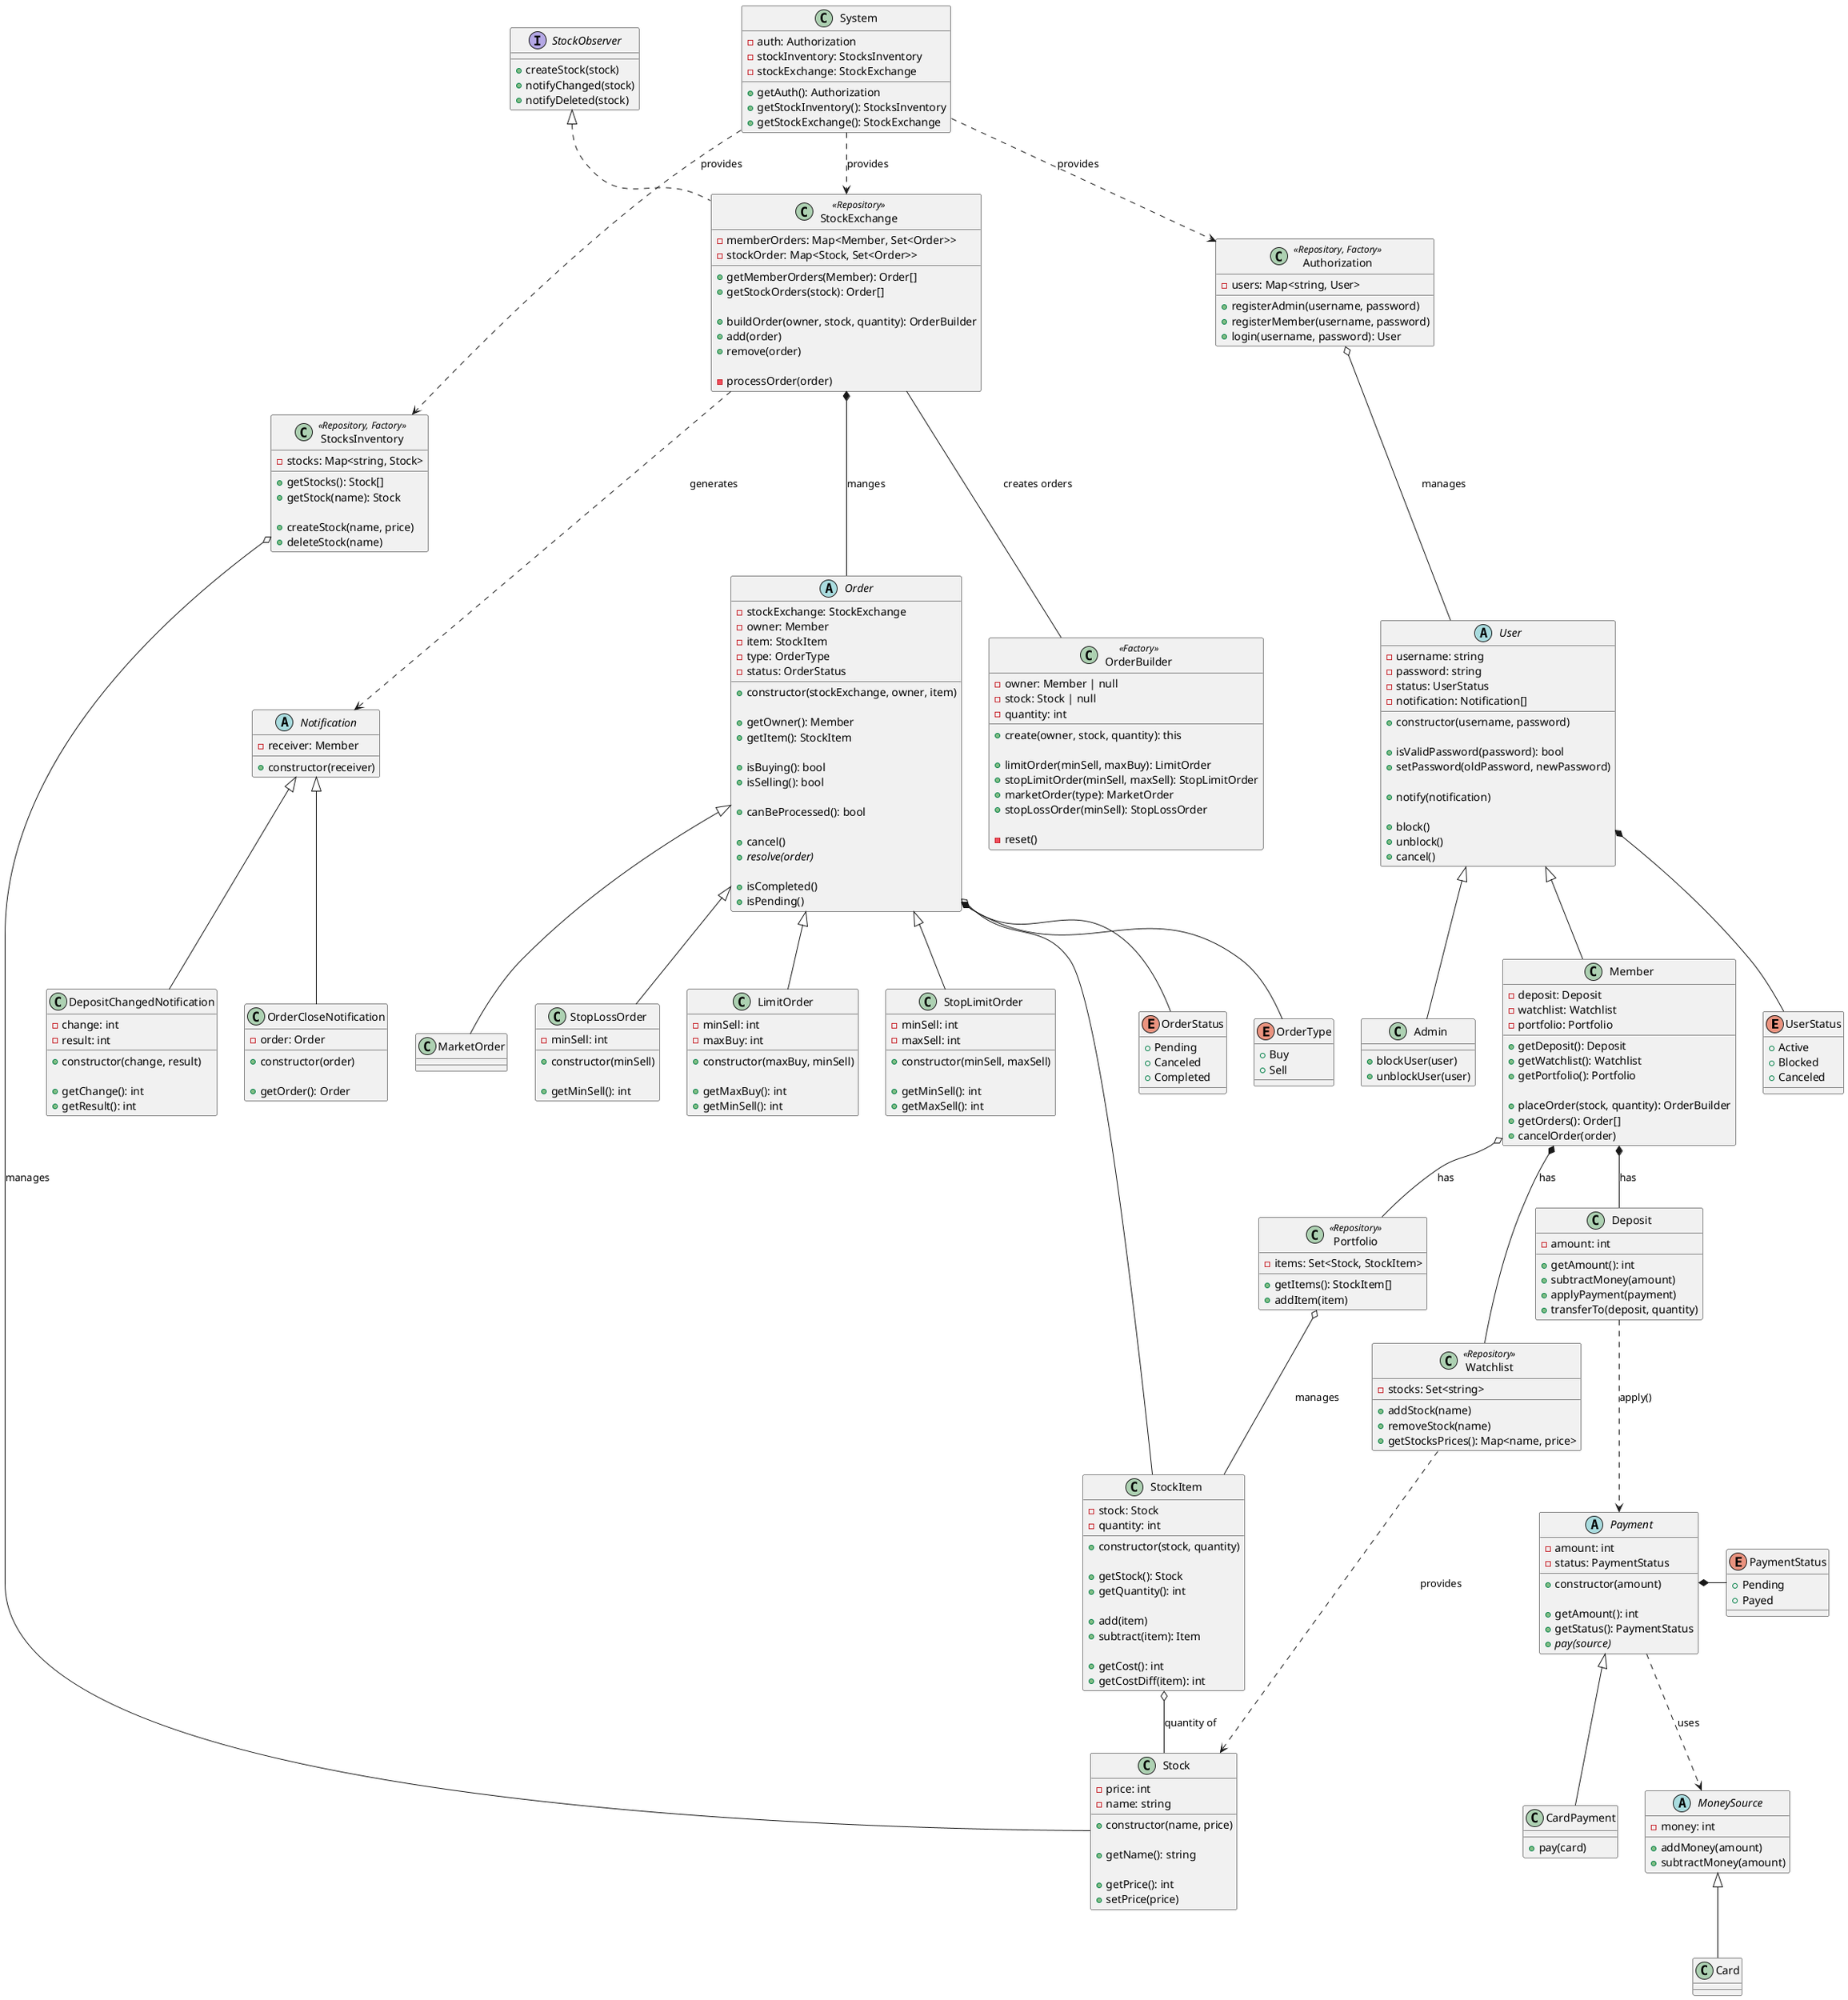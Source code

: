 @startuml

enum UserStatus {
    + Active
    + Blocked
    + Canceled
}

abstract User {
    - username: string
    - password: string
    - status: UserStatus
    - notification: Notification[]
    + constructor(username, password)

    + isValidPassword(password): bool
    + setPassword(oldPassword, newPassword)

    + notify(notification)

    + block()
    + unblock()
    + cancel()
}
User *-- UserStatus

class Admin extends User {
    + blockUser(user)
    + unblockUser(user)
}

class Watchlist <<Repository>> {
    - stocks: Set<string>
    + addStock(name)
    + removeStock(name)
    + getStocksPrices(): Map<name, price>
}
Watchlist ..> Stock: provides

enum PaymentStatus {
    + Pending
    + Payed
}

abstract MoneySource {
    - money: int
    + addMoney(amount)
    + subtractMoney(amount)
}

class Card extends MoneySource {
}

abstract Payment {
    - amount: int
    - status: PaymentStatus
    + constructor(amount)

    + getAmount(): int
    + getStatus(): PaymentStatus
    + {abstract} pay(source)
}
Payment *- PaymentStatus
Payment ..> MoneySource: uses

class CardPayment extends Payment {
    + pay(card)
}

class Deposit {
    - amount: int
    + getAmount(): int
    + subtractMoney(amount)
    + applyPayment(payment)
    + transferTo(deposit, quantity)
}
Deposit ..> Payment: apply()

class Portfolio <<Repository>> {
    - items: Set<Stock, StockItem>
    + getItems(): StockItem[]
    + addItem(item)
}
Portfolio o-- StockItem: manages

class Member extends User {
    - deposit: Deposit
    - watchlist: Watchlist
    - portfolio: Portfolio
    + getDeposit(): Deposit
    + getWatchlist(): Watchlist
    + getPortfolio(): Portfolio

    + placeOrder(stock, quantity): OrderBuilder
    + getOrders(): Order[]
    + cancelOrder(order)

}
Member *-- Watchlist: has
Member *-- Deposit: has
Member o-- Portfolio: has

class Authorization <<Repository, Factory>> {
    - users: Map<string, User>
    + registerAdmin(username, password)
    + registerMember(username, password)
    + login(username, password): User
}
Authorization o-- User: manages

class Stock {
    - price: int
    - name: string
    + constructor(name, price)

    + getName(): string

    + getPrice(): int
    + setPrice(price)
}

class StocksInventory <<Repository, Factory>> {
    - stocks: Map<string, Stock>

    + getStocks(): Stock[]
    + getStock(name): Stock

    + createStock(name, price)
    + deleteStock(name)
}
StocksInventory o-- Stock: manages

class StockItem {
    - stock: Stock
    - quantity: int
    + constructor(stock, quantity)

    + getStock(): Stock
    + getQuantity(): int

    + add(item)
    + subtract(item): Item

    + getCost(): int
    + getCostDiff(item): int
}
StockItem o-- Stock: quantity of


enum OrderStatus {
    + Pending
    + Canceled
    + Completed
}

abstract Order {
    - stockExchange: StockExchange
    - owner: Member
    - item: StockItem
    - type: OrderType
    - status: OrderStatus
    + constructor(stockExchange, owner, item)

    + getOwner(): Member
    + getItem(): StockItem

    + isBuying(): bool
    + isSelling(): bool

    + canBeProcessed(): bool

    + cancel()
    + {abstract} resolve(order)

    + isCompleted()
    + isPending()
}
Order *-- OrderStatus
Order *-- OrderType
Order o-- StockItem

enum OrderType {
    + Buy
    + Sell
}

class MarketOrder extends Order {
}

class StopLossOrder extends Order {
    - minSell: int
    + constructor(minSell)

    + getMinSell(): int
}

class LimitOrder extends Order {
    - minSell: int
    - maxBuy: int
    + constructor(maxBuy, minSell)

    + getMaxBuy(): int
    + getMinSell(): int
}

class StopLimitOrder extends Order {
    - minSell: int
    - maxSell: int
    + constructor(minSell, maxSell)

    + getMinSell(): int
    + getMaxSell(): int
}

class OrderBuilder <<Factory>> {
    - owner: Member | null
    - stock: Stock | null
    - quantity: int
    + create(owner, stock, quantity): this

    + limitOrder(minSell, maxBuy): LimitOrder
    + stopLimitOrder(minSell, maxSell): StopLimitOrder
    + marketOrder(type): MarketOrder
    + stopLossOrder(minSell): StopLossOrder

    - reset()
}

interface StockObserver {
    + createStock(stock)
    + notifyChanged(stock)
    + notifyDeleted(stock)
}

class StockExchange <<Repository>> implements StockObserver {
    - memberOrders: Map<Member, Set<Order>>
    - stockOrder: Map<Stock, Set<Order>>

    + getMemberOrders(Member): Order[]
    + getStockOrders(stock): Order[]

    + buildOrder(owner, stock, quantity): OrderBuilder
    + add(order)
    + remove(order)

    - processOrder(order)
}
StockExchange *-- Order: manges
StockExchange -- OrderBuilder: creates orders
StockExchange ..> Notification: generates
note left of StockExchange::processOrders
?
end note

abstract Notification {
    - receiver: Member
    + constructor(receiver)
}

class OrderCloseNotification extends Notification {
    - order: Order
    + constructor(order)

    + getOrder(): Order
}

class DepositChangedNotification extends Notification {
    - change: int
    - result: int
    + constructor(change, result)

    + getChange(): int
    + getResult(): int
}


class System {
    - auth: Authorization
    - stockInventory: StocksInventory
    - stockExchange: StockExchange
    + getAuth(): Authorization
    + getStockInventory(): StocksInventory
    + getStockExchange(): StockExchange
}
System ..> Authorization: provides
System ..> StocksInventory: provides
System ..> StockExchange: provides

@enduml
